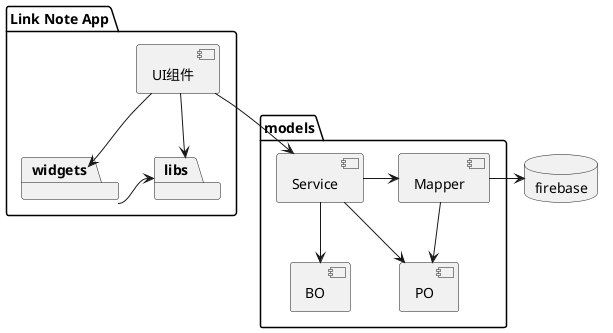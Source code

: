 @startuml 包依赖图
package "Link Note App" {
  [UI组件]
  [UI组件] --> [libs]
  [UI组件] --> [widgets]
  [widgets] -> [libs]
}
database firebase
package "models" {
    [Service]
    [Mapper]
  [Service] -> [Mapper]
  [Mapper] --> [PO]
  [Service] --> [BO]
  [Service] --> [PO]
  [Mapper] -> [firebase]
}

package "libs" {
    ' [libs]
}

package "widgets" {
   
}
[UI组件] --> [Service]



@enduml